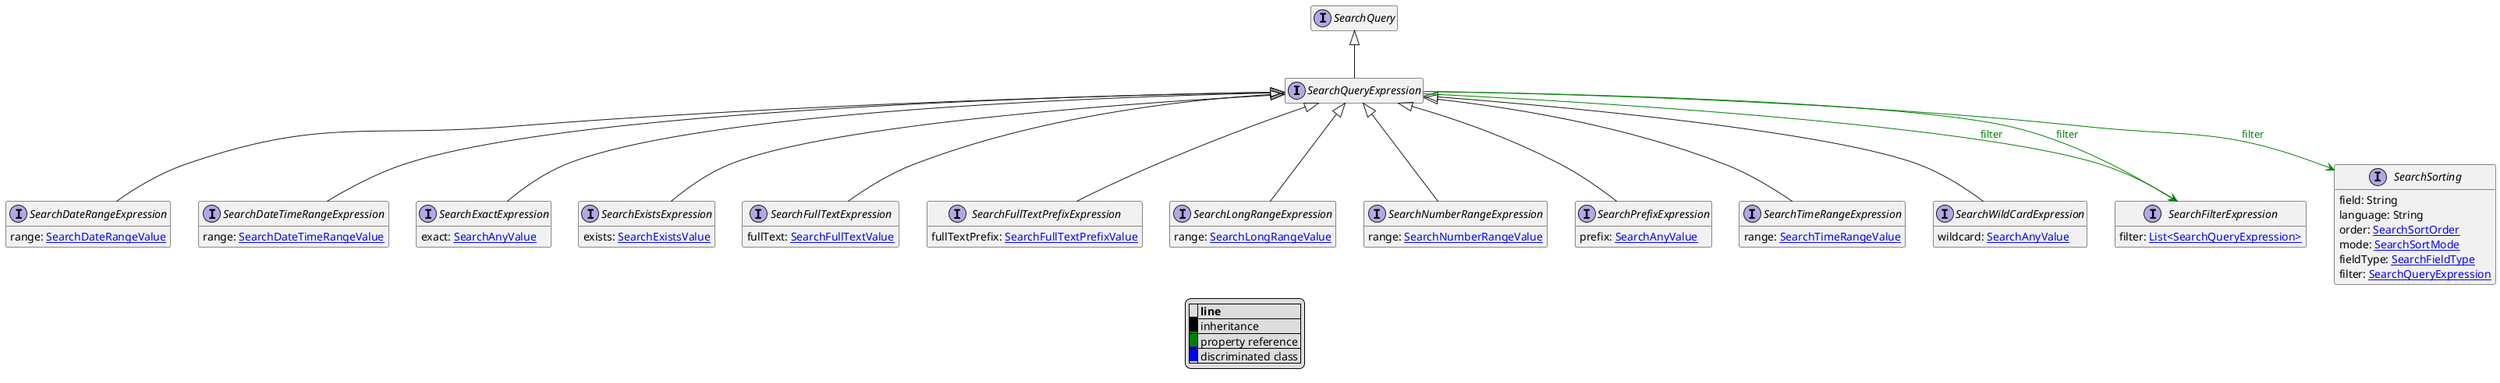 @startuml

hide empty fields
hide empty methods
legend
|= |= line |
|<back:black>   </back>| inheritance |
|<back:green>   </back>| property reference |
|<back:blue>   </back>| discriminated class |
endlegend
interface SearchQueryExpression [[SearchQueryExpression.svg]] extends SearchQuery {
}
interface SearchQuery [[SearchQuery.svg]]  {
}
interface SearchDateRangeExpression [[SearchDateRangeExpression.svg]] extends SearchQueryExpression {
    range: [[SearchDateRangeValue.svg SearchDateRangeValue]]
}
interface SearchDateTimeRangeExpression [[SearchDateTimeRangeExpression.svg]] extends SearchQueryExpression {
    range: [[SearchDateTimeRangeValue.svg SearchDateTimeRangeValue]]
}
interface SearchExactExpression [[SearchExactExpression.svg]] extends SearchQueryExpression {
    exact: [[SearchAnyValue.svg SearchAnyValue]]
}
interface SearchExistsExpression [[SearchExistsExpression.svg]] extends SearchQueryExpression {
    exists: [[SearchExistsValue.svg SearchExistsValue]]
}
interface SearchFullTextExpression [[SearchFullTextExpression.svg]] extends SearchQueryExpression {
    fullText: [[SearchFullTextValue.svg SearchFullTextValue]]
}
interface SearchFullTextPrefixExpression [[SearchFullTextPrefixExpression.svg]] extends SearchQueryExpression {
    fullTextPrefix: [[SearchFullTextPrefixValue.svg SearchFullTextPrefixValue]]
}
interface SearchLongRangeExpression [[SearchLongRangeExpression.svg]] extends SearchQueryExpression {
    range: [[SearchLongRangeValue.svg SearchLongRangeValue]]
}
interface SearchNumberRangeExpression [[SearchNumberRangeExpression.svg]] extends SearchQueryExpression {
    range: [[SearchNumberRangeValue.svg SearchNumberRangeValue]]
}
interface SearchPrefixExpression [[SearchPrefixExpression.svg]] extends SearchQueryExpression {
    prefix: [[SearchAnyValue.svg SearchAnyValue]]
}
interface SearchTimeRangeExpression [[SearchTimeRangeExpression.svg]] extends SearchQueryExpression {
    range: [[SearchTimeRangeValue.svg SearchTimeRangeValue]]
}
interface SearchWildCardExpression [[SearchWildCardExpression.svg]] extends SearchQueryExpression {
    wildcard: [[SearchAnyValue.svg SearchAnyValue]]
}

interface SearchFilterExpression [[SearchFilterExpression.svg]]  {
    filter: [[SearchQueryExpression.svg List<SearchQueryExpression>]]
}
interface SearchSorting [[SearchSorting.svg]]  {
    field: String
    language: String
    order: [[SearchSortOrder.svg SearchSortOrder]]
    mode: [[SearchSortMode.svg SearchSortMode]]
    fieldType: [[SearchFieldType.svg SearchFieldType]]
    filter: [[SearchQueryExpression.svg SearchQueryExpression]]
}

SearchQueryExpression --> SearchFilterExpression #green;text:green : "filter"
SearchQueryExpression --> SearchFilterExpression #green;text:green : "filter"
SearchQueryExpression --> SearchSorting #green;text:green : "filter"
@enduml
